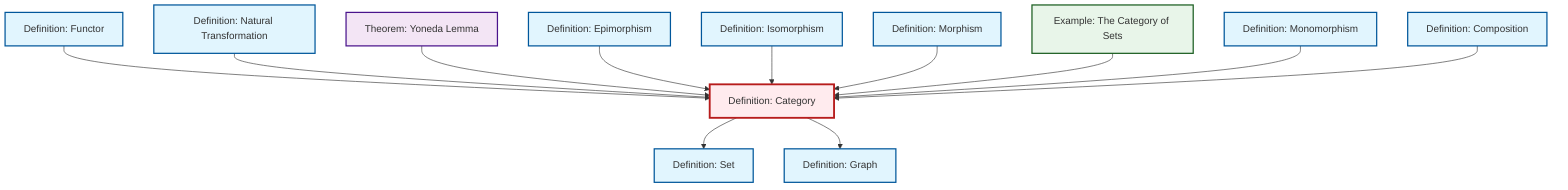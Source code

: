 graph TD
    classDef definition fill:#e1f5fe,stroke:#01579b,stroke-width:2px
    classDef theorem fill:#f3e5f5,stroke:#4a148c,stroke-width:2px
    classDef axiom fill:#fff3e0,stroke:#e65100,stroke-width:2px
    classDef example fill:#e8f5e9,stroke:#1b5e20,stroke-width:2px
    classDef current fill:#ffebee,stroke:#b71c1c,stroke-width:3px
    def-graph["Definition: Graph"]:::definition
    def-epimorphism["Definition: Epimorphism"]:::definition
    def-composition["Definition: Composition"]:::definition
    def-natural-transformation["Definition: Natural Transformation"]:::definition
    thm-yoneda["Theorem: Yoneda Lemma"]:::theorem
    def-category["Definition: Category"]:::definition
    def-set["Definition: Set"]:::definition
    def-isomorphism["Definition: Isomorphism"]:::definition
    def-monomorphism["Definition: Monomorphism"]:::definition
    def-morphism["Definition: Morphism"]:::definition
    ex-set-category["Example: The Category of Sets"]:::example
    def-functor["Definition: Functor"]:::definition
    def-functor --> def-category
    def-natural-transformation --> def-category
    def-category --> def-set
    thm-yoneda --> def-category
    def-epimorphism --> def-category
    def-isomorphism --> def-category
    def-category --> def-graph
    def-morphism --> def-category
    ex-set-category --> def-category
    def-monomorphism --> def-category
    def-composition --> def-category
    class def-category current